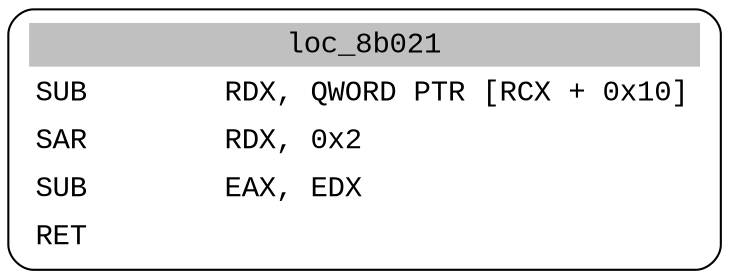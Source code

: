 digraph asm_graph {
1941 [
shape="Mrecord" fontname="Courier New"label =<<table border="0" cellborder="0" cellpadding="3"><tr><td align="center" colspan="2" bgcolor="grey">loc_8b021</td></tr><tr><td align="left">SUB        RDX, QWORD PTR [RCX + 0x10]</td></tr><tr><td align="left">SAR        RDX, 0x2</td></tr><tr><td align="left">SUB        EAX, EDX</td></tr><tr><td align="left">RET        </td></tr></table>> ];
}